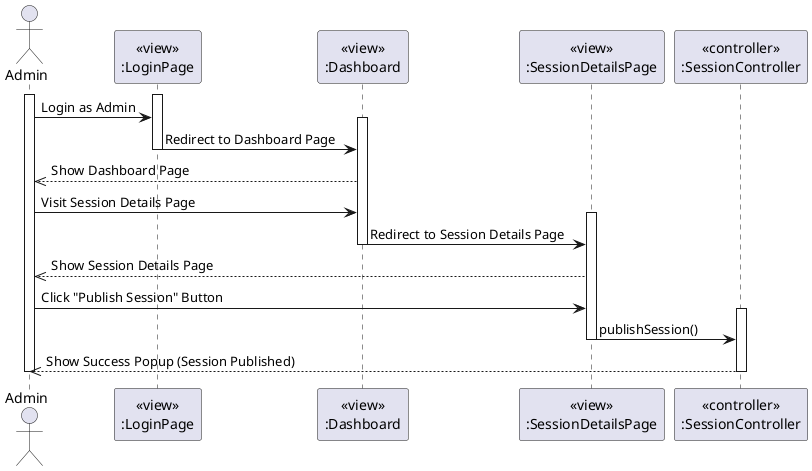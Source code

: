 @startuml PublishSession
actor Admin
participant LoginPageView [
  <<view>>
  :LoginPage
]

participant DashboardView [
  <<view>>
  :Dashboard
]

participant SessionDetailsView [
  <<view>>
  :SessionDetailsPage
]

participant SessionController [
  <<controller>>
  :SessionController
]

activate Admin
activate LoginPageView
Admin -> LoginPageView: Login as Admin
activate DashboardView
LoginPageView -> DashboardView: Redirect to Dashboard Page
deactivate LoginPageView

DashboardView -->> Admin: Show Dashboard Page

Admin -> DashboardView: Visit Session Details Page
activate SessionDetailsView
DashboardView -> SessionDetailsView: Redirect to Session Details Page
deactivate DashboardView

SessionDetailsView -->> Admin: Show Session Details Page

Admin -> SessionDetailsView: Click "Publish Session" Button

activate SessionController
SessionDetailsView -> SessionController: publishSession()
deactivate SessionDetailsView

SessionController -->> Admin: Show Success Popup (Session Published)

deactivate Admin
deactivate SessionController
@enduml
